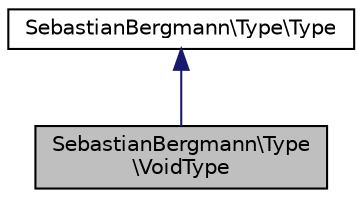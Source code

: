 digraph "SebastianBergmann\Type\VoidType"
{
  edge [fontname="Helvetica",fontsize="10",labelfontname="Helvetica",labelfontsize="10"];
  node [fontname="Helvetica",fontsize="10",shape=record];
  Node0 [label="SebastianBergmann\\Type\l\\VoidType",height=0.2,width=0.4,color="black", fillcolor="grey75", style="filled", fontcolor="black"];
  Node1 -> Node0 [dir="back",color="midnightblue",fontsize="10",style="solid",fontname="Helvetica"];
  Node1 [label="SebastianBergmann\\Type\\Type",height=0.2,width=0.4,color="black", fillcolor="white", style="filled",URL="$classSebastianBergmann_1_1Type_1_1Type.html"];
}
